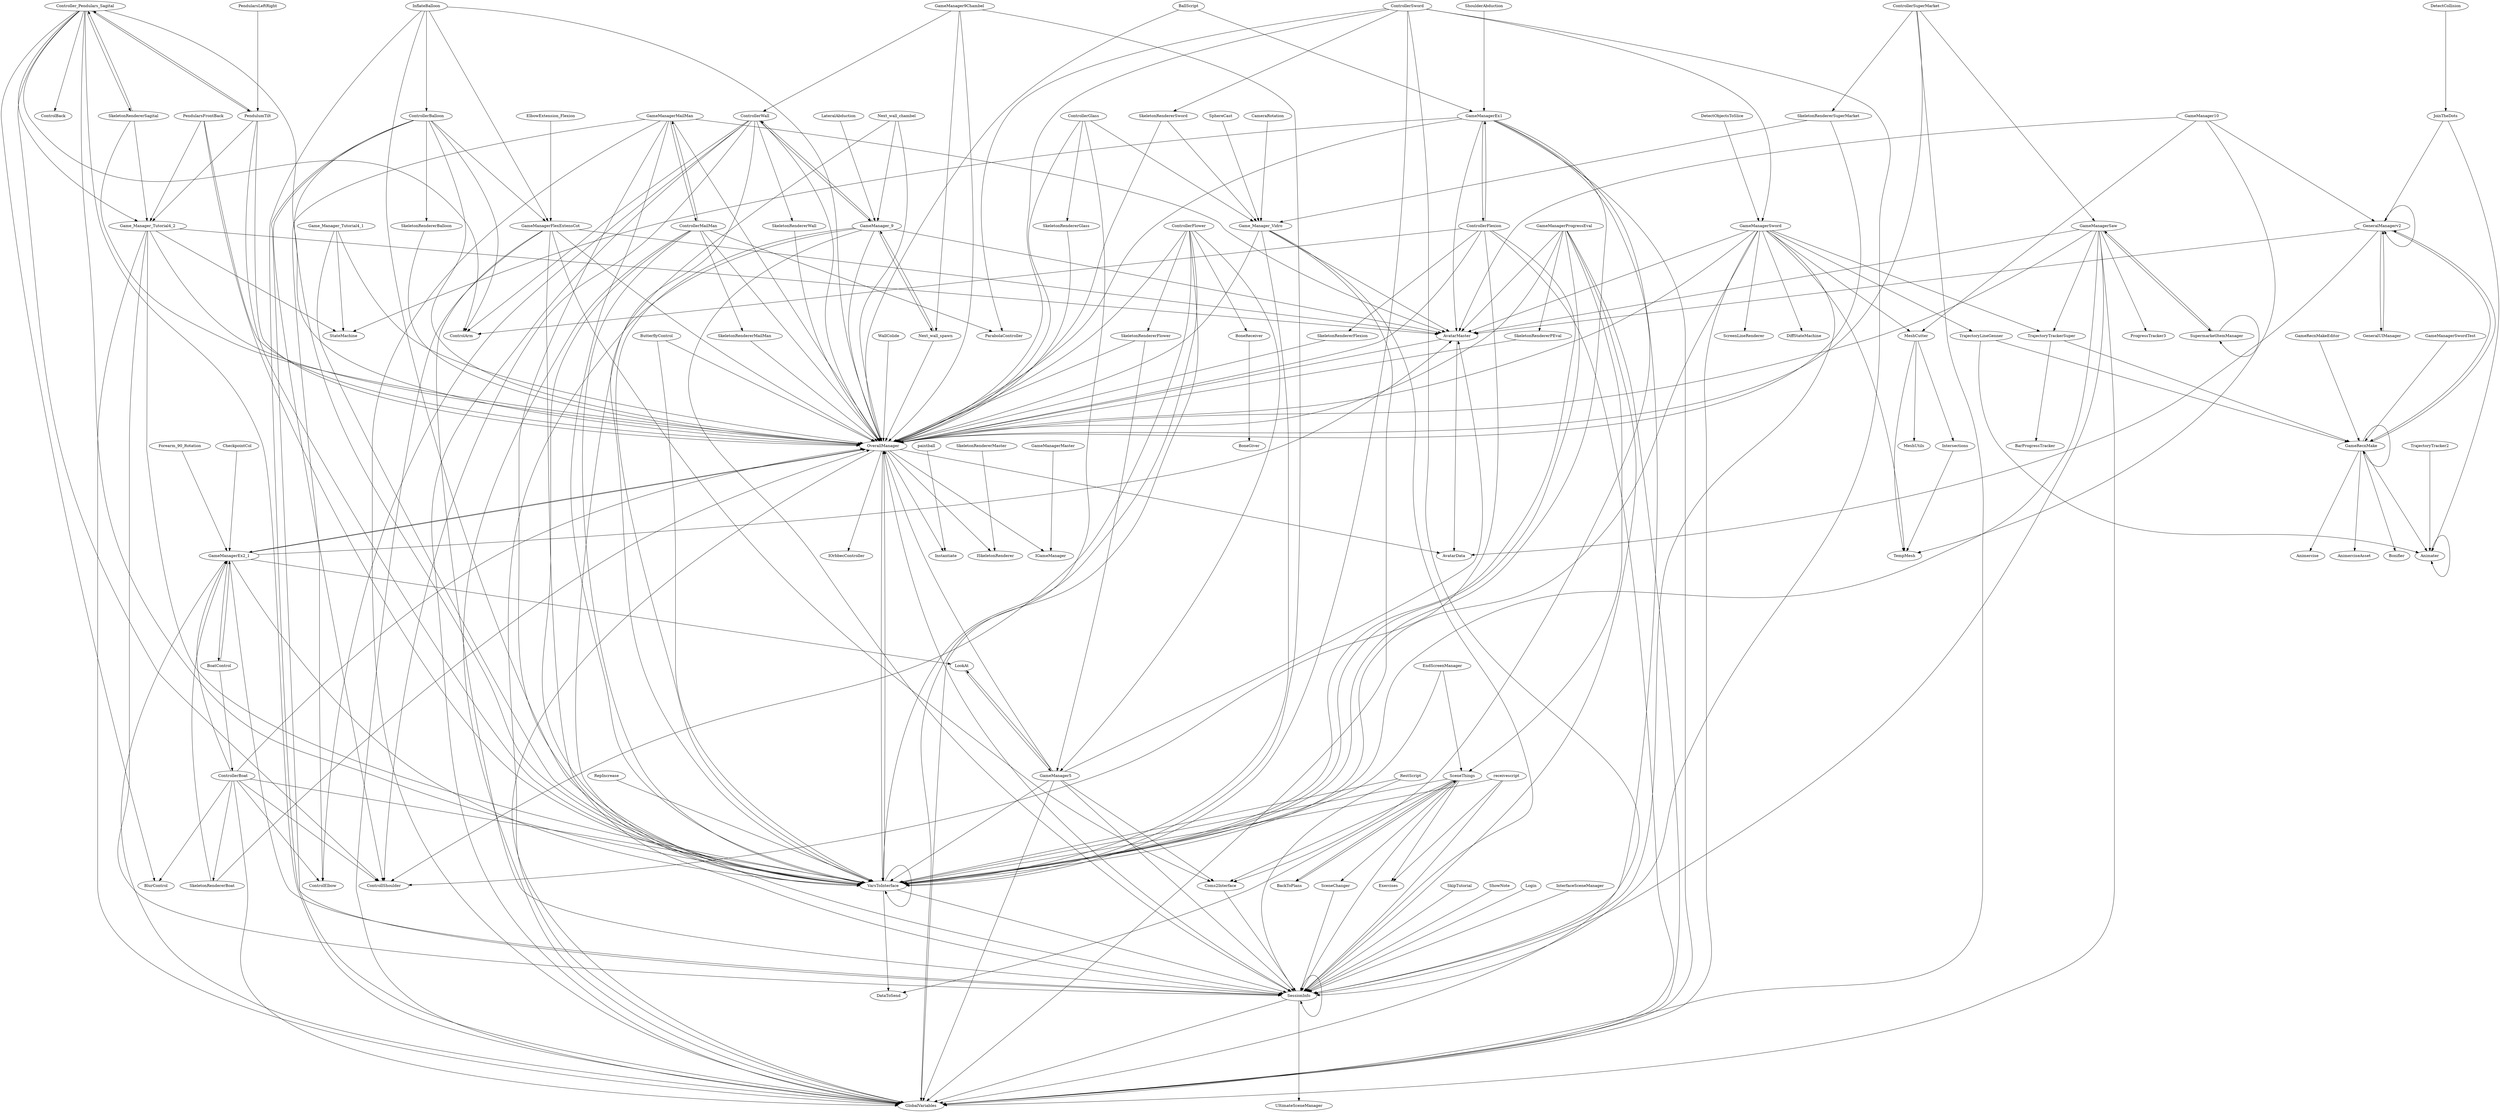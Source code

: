 digraph  {
	graph [nodesep=0.25,
		ranksep=5.0
	];
	JoinTheDots -> Animater;
	JoinTheDots -> GeneralManagerv2;
	SceneChanger -> SessionInfo;
	SkipTutorial -> SessionInfo;
	Animater -> Animater;
	RepIncrease -> VarsToInterface;
	GameManagerMailMan -> SessionInfo;
	GameManagerMailMan -> ControlElbow;
	GameManagerMailMan -> AvatarMaster;
	GameManagerMailMan -> OverallManager;
	GameManagerMailMan -> VarsToInterface;
	GameManagerMailMan -> GlobalVariables;
	GameManagerMailMan -> ControllerMailMan;
	GameManagerFlexExtensCot -> SessionInfo;
	GameManagerFlexExtensCot -> AvatarMaster;
	GameManagerFlexExtensCot -> OverallManager;
	GameManagerFlexExtensCot -> VarsToInterface;
	GameManagerFlexExtensCot -> GlobalVariables;
	GameManagerFlexExtensCot -> Coms2Interface;
	SkeletonRendererSword -> Game_Manager_Vidro;
	SkeletonRendererSword -> OverallManager;
	ButterflyControl -> OverallManager;
	ButterflyControl -> VarsToInterface;
	SkeletonRendererFlower -> OverallManager;
	SkeletonRendererFlower -> GameManager5;
	Controller_Pendulars_Sagital -> PendulumTilt;
	Controller_Pendulars_Sagital -> ControlArm;
	Controller_Pendulars_Sagital -> Game_Manager_Tutorial4_2;
	Controller_Pendulars_Sagital -> OverallManager;
	Controller_Pendulars_Sagital -> VarsToInterface;
	Controller_Pendulars_Sagital -> ControlBack;
	Controller_Pendulars_Sagital -> GlobalVariables;
	Controller_Pendulars_Sagital -> SkeletonRendererSagital;
	Controller_Pendulars_Sagital -> ControllShoulder;
	Controller_Pendulars_Sagital -> BlurControl;
	PendulumTilt -> Controller_Pendulars_Sagital;
	PendulumTilt -> Game_Manager_Tutorial4_2;
	PendulumTilt -> OverallManager;
	PendulumTilt -> VarsToInterface;
	GameManager9Chambel -> Next_wall_spawn;
	GameManager9Chambel -> OverallManager;
	GameManager9Chambel -> VarsToInterface;
	GameManager9Chambel -> ControllerWall;
	TrajectoryLineGenner -> Animater;
	TrajectoryLineGenner -> GameRecnMake;
	ControllerSword -> SkeletonRendererSword;
	ControllerSword -> SessionInfo;
	ControllerSword -> OverallManager;
	ControllerSword -> VarsToInterface;
	ControllerSword -> GameManagerSword;
	ControllerSword -> GlobalVariables;
	ControllerSword -> ParabolaController;
	ControllerGlass -> SkeletonRendererGlass;
	ControllerGlass -> Game_Manager_Vidro;
	ControllerGlass -> OverallManager;
	ControllerGlass -> GlobalVariables;
	Next_wall_chambel -> OverallManager;
	Next_wall_chambel -> VarsToInterface;
	Next_wall_chambel -> GameManager_9;
	Next_wall_spawn -> OverallManager;
	Next_wall_spawn -> GameManager_9;
	receivescript -> SessionInfo;
	receivescript -> VarsToInterface;
	receivescript -> Exercises;
	SkeletonRendererGlass -> OverallManager;
	paintball -> Instantiate;
	EndScreenManager -> SceneThings;
	EndScreenManager -> VarsToInterface;
	SkeletonRendererSuperMarket -> Game_Manager_Vidro;
	SkeletonRendererSuperMarket -> OverallManager;
	SkeletonRendererFlexion -> OverallManager;
	SessionInfo -> SessionInfo;
	SessionInfo -> UltimateSceneManager;
	SessionInfo -> GlobalVariables;
	Game_Manager_Vidro -> SessionInfo;
	Game_Manager_Vidro -> AvatarMaster;
	Game_Manager_Vidro -> OverallManager;
	Game_Manager_Vidro -> VarsToInterface;
	Game_Manager_Vidro -> GlobalVariables;
	RestScript -> SessionInfo;
	RestScript -> VarsToInterface;
	SkeletonRendererMaster -> ISkeletonRenderer;
	SceneThings -> SceneChanger;
	SceneThings -> DataToSend;
	SceneThings -> SessionInfo;
	SceneThings -> VarsToInterface;
	SceneThings -> BackToPlans;
	SceneThings -> Coms2Interface;
	SceneThings -> Exercises;
	GameManagerEx2_1 -> SessionInfo;
	GameManagerEx2_1 -> AvatarMaster;
	GameManagerEx2_1 -> OverallManager;
	GameManagerEx2_1 -> VarsToInterface;
	GameManagerEx2_1 -> BoatControl;
	GameManagerEx2_1 -> GlobalVariables;
	GameManagerEx2_1 -> LookAt;
	ControllerSuperMarket -> SkeletonRendererSuperMarket;
	ControllerSuperMarket -> OverallManager;
	ControllerSuperMarket -> GameManagerSaw;
	ControllerSuperMarket -> GlobalVariables;
	GeneralUIManager -> GeneralManagerv2;
	AvatarMaster -> AvatarData;
	AvatarMaster -> OverallManager;
	MeshCutter -> Intersections;
	MeshCutter -> MeshUtils;
	MeshCutter -> TempMesh;
	GeneralManagerv2 -> GeneralUIManager;
	GeneralManagerv2 -> AvatarMaster;
	GeneralManagerv2 -> GeneralManagerv2;
	GeneralManagerv2 -> AvatarData;
	GeneralManagerv2 -> GameRecnMake;
	Game_Manager_Tutorial4_1 -> OverallManager;
	Game_Manager_Tutorial4_1 -> VarsToInterface;
	Game_Manager_Tutorial4_1 -> StateMachine;
	ShowNote -> SessionInfo;
	Game_Manager_Tutorial4_2 -> SessionInfo;
	Game_Manager_Tutorial4_2 -> AvatarMaster;
	Game_Manager_Tutorial4_2 -> OverallManager;
	Game_Manager_Tutorial4_2 -> VarsToInterface;
	Game_Manager_Tutorial4_2 -> StateMachine;
	Game_Manager_Tutorial4_2 -> GlobalVariables;
	ControllerFlower -> SkeletonRendererFlower;
	ControllerFlower -> OverallManager;
	ControllerFlower -> BoneReceiver;
	ControllerFlower -> VarsToInterface;
	ControllerFlower -> GameManager5;
	ControllerFlower -> GlobalVariables;
	ControllerFlower -> ControllShoulder;
	GameManagerProgressEval -> SessionInfo;
	GameManagerProgressEval -> SceneThings;
	GameManagerProgressEval -> AvatarMaster;
	GameManagerProgressEval -> OverallManager;
	GameManagerProgressEval -> VarsToInterface;
	GameManagerProgressEval -> GlobalVariables;
	GameManagerProgressEval -> SkeletonRendererPEval;
	PendularsLeftRight -> PendulumTilt;
	InflateBalloon -> GameManagerFlexExtensCot;
	InflateBalloon -> SessionInfo;
	InflateBalloon -> OverallManager;
	InflateBalloon -> VarsToInterface;
	InflateBalloon -> ControllerBalloon;
	OverallManager -> IGameManager;
	OverallManager -> SessionInfo;
	OverallManager -> GameManagerEx2_1;
	OverallManager -> Instantiate;
	OverallManager -> AvatarData;
	OverallManager -> VarsToInterface;
	OverallManager -> ISkeletonRenderer;
	OverallManager -> IOrbbecController;
	OverallManager -> GlobalVariables;
	BoneReceiver -> BoneGiver;
	VarsToInterface -> DataToSend;
	VarsToInterface -> SessionInfo;
	VarsToInterface -> OverallManager;
	VarsToInterface -> VarsToInterface;
	Forearm_90_Rotation -> GameManagerEx2_1;
	Intersections -> TempMesh;
	CheckpointCol -> GameManagerEx2_1;
	Login -> SessionInfo;
	GameRecnMake -> Animater;
	GameRecnMake -> GeneralManagerv2;
	GameRecnMake -> GameRecnMake;
	GameRecnMake -> Animercise;
	GameRecnMake -> AnimerciseAsset;
	GameRecnMake -> Bonifier;
	GameManager10 -> AvatarMaster;
	GameManager10 -> MeshCutter;
	GameManager10 -> GeneralManagerv2;
	GameManager10 -> TempMesh;
	TrajectoryTrackerSuper -> GameRecnMake;
	TrajectoryTrackerSuper -> BarProgressTracker;
	GameManager5 -> SessionInfo;
	GameManager5 -> AvatarMaster;
	GameManager5 -> OverallManager;
	GameManager5 -> VarsToInterface;
	GameManager5 -> GlobalVariables;
	GameManager5 -> Coms2Interface;
	GameManager5 -> LookAt;
	BoatControl -> GameManagerEx2_1;
	BoatControl -> ControllerBoat;
	BallScript -> OverallManager;
	BallScript -> GameManagerEx1;
	GameManagerEx1 -> SessionInfo;
	GameManagerEx1 -> AvatarMaster;
	GameManagerEx1 -> OverallManager;
	GameManagerEx1 -> VarsToInterface;
	GameManagerEx1 -> ControllerFlexion;
	GameManagerEx1 -> StateMachine;
	GameManagerEx1 -> GlobalVariables;
	GameManagerEx1 -> Coms2Interface;
	ControllerFlexion -> SkeletonRendererFlexion;
	ControllerFlexion -> ControlArm;
	ControllerFlexion -> OverallManager;
	ControllerFlexion -> VarsToInterface;
	ControllerFlexion -> GameManagerEx1;
	ControllerFlexion -> GlobalVariables;
	ControllerFlexion -> ControllShoulder;
	SupermarketItemManager -> SupermarketItemManager;
	SupermarketItemManager -> GameManagerSaw;
	GameManagerSword -> TrajectoryLineGenner;
	GameManagerSword -> SessionInfo;
	GameManagerSword -> AvatarMaster;
	GameManagerSword -> MeshCutter;
	GameManagerSword -> DiffStateMachine;
	GameManagerSword -> OverallManager;
	GameManagerSword -> VarsToInterface;
	GameManagerSword -> ScreenLineRenderer;
	GameManagerSword -> TrajectoryTrackerSuper;
	GameManagerSword -> GlobalVariables;
	GameManagerSword -> TempMesh;
	PendularsFrontBack -> Game_Manager_Tutorial4_2;
	PendularsFrontBack -> OverallManager;
	PendularsFrontBack -> VarsToInterface;
	LateralAbduction -> GameManager_9;
	ElbowExtension_Flexion -> GameManagerFlexExtensCot;
	ControllerBalloon -> GameManagerFlexExtensCot;
	ControllerBalloon -> ControlArm;
	ControllerBalloon -> OverallManager;
	ControllerBalloon -> VarsToInterface;
	ControllerBalloon -> GlobalVariables;
	ControllerBalloon -> ControllShoulder;
	ControllerBalloon -> SkeletonRendererBalloon;
	ShoulderAbduction -> GameManagerEx1;
	CameraRotation -> Game_Manager_Vidro;
	WallColide -> OverallManager;
	SkeletonRendererBoat -> GameManagerEx2_1;
	SkeletonRendererBoat -> OverallManager;
	BackToPlans -> SceneThings;
	ControllerWall -> ControlElbow;
	ControllerWall -> ControlArm;
	ControllerWall -> OverallManager;
	ControllerWall -> VarsToInterface;
	ControllerWall -> GameManager_9;
	ControllerWall -> SkeletonRendererWall;
	ControllerWall -> GlobalVariables;
	ControllerWall -> ControllShoulder;
	GameManagerMaster -> IGameManager;
	GameManager_9 -> Next_wall_spawn;
	GameManager_9 -> SessionInfo;
	GameManager_9 -> AvatarMaster;
	GameManager_9 -> OverallManager;
	GameManager_9 -> VarsToInterface;
	GameManager_9 -> ControllerWall;
	GameManager_9 -> GlobalVariables;
	GameManagerSaw -> SessionInfo;
	GameManagerSaw -> AvatarMaster;
	GameManagerSaw -> OverallManager;
	GameManagerSaw -> VarsToInterface;
	GameManagerSaw -> TrajectoryTrackerSuper;
	GameManagerSaw -> SupermarketItemManager;
	GameManagerSaw -> GlobalVariables;
	GameManagerSaw -> ProgressTracker3;
	SphereCast -> Game_Manager_Vidro;
	SkeletonRendererWall -> OverallManager;
	DetectObjectsToSlice -> GameManagerSword;
	SkeletonRendererSagital -> Controller_Pendulars_Sagital;
	SkeletonRendererSagital -> Game_Manager_Tutorial4_2;
	SkeletonRendererSagital -> OverallManager;
	Coms2Interface -> SessionInfo;
	SkeletonRendererPEval -> OverallManager;
	InterfaceSceneManager -> SessionInfo;
	LookAt -> GameManager5;
	ControllerMailMan -> GameManagerMailMan;
	ControllerMailMan -> SessionInfo;
	ControllerMailMan -> OverallManager;
	ControllerMailMan -> VarsToInterface;
	ControllerMailMan -> GlobalVariables;
	ControllerMailMan -> SkeletonRendererMailMan;
	ControllerMailMan -> ParabolaController;
	SkeletonRendererBalloon -> OverallManager;
	SkeletonRendererMailMan -> OverallManager;
	ControllerBoat -> ControlElbow;
	ControllerBoat -> GameManagerEx2_1;
	ControllerBoat -> OverallManager;
	ControllerBoat -> VarsToInterface;
	ControllerBoat -> SkeletonRendererBoat;
	ControllerBoat -> GlobalVariables;
	ControllerBoat -> ControllShoulder;
	ControllerBoat -> BlurControl;
	DetectCollision -> JoinTheDots;
	TrajectoryTracker2 -> Animater;
	GameManagerSwordTest -> GameRecnMake;
	GameRecnMakeEditor -> GameRecnMake;
}
